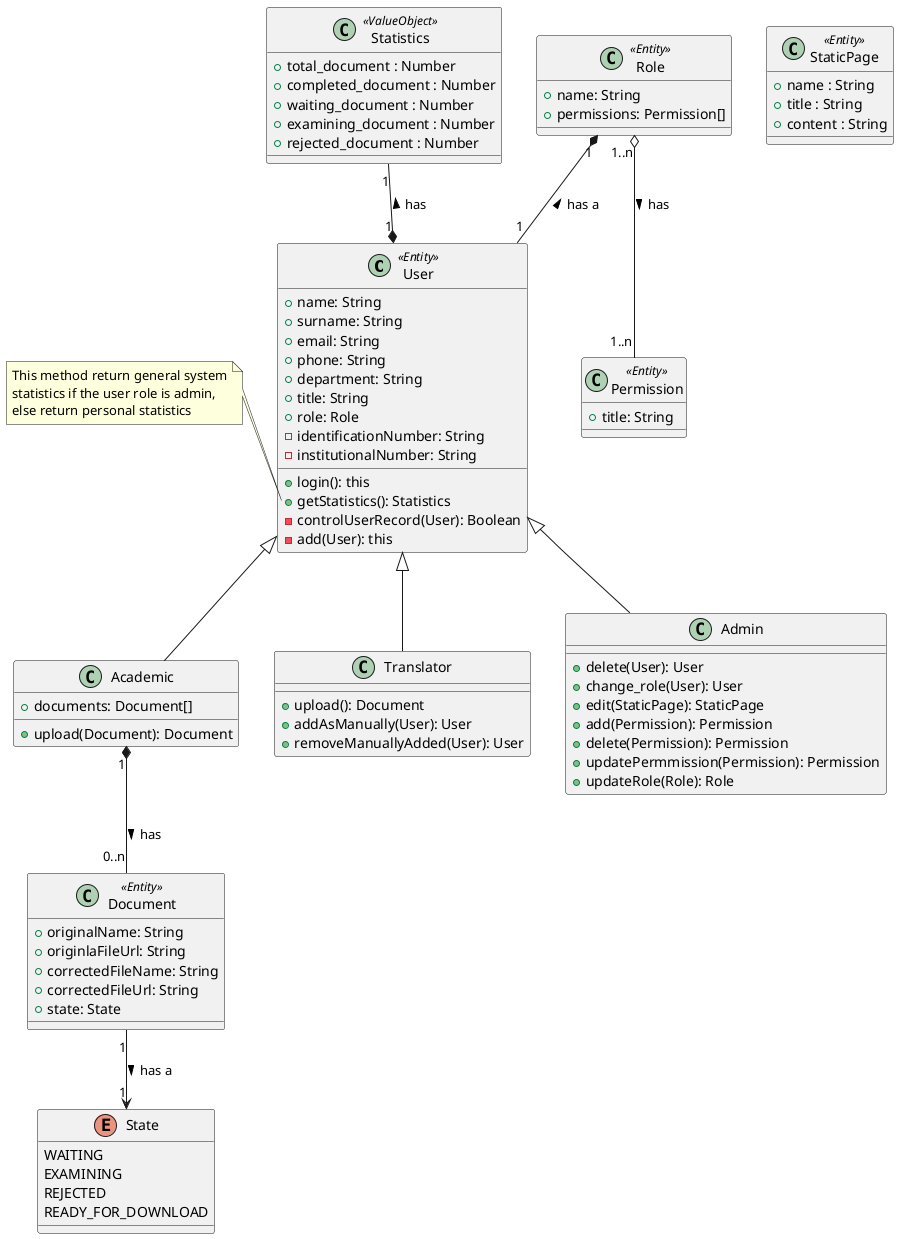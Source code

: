 @startuml ATCS

class User <<Entity>> {
  + name: String
  + surname: String
  + email: String
  + phone: String
  + department: String
  + title: String
  + role: Role
  - identificationNumber: String
  - institutionalNumber: String
  + login(): this
  + getStatistics(): Statistics
  - controlUserRecord(User): Boolean
  - add(User): this
}
note left of User::getStatistics
This method return general system
statistics if the user role is admin,
else return personal statistics
end note


class Academic {
  + documents: Document[]
  + upload(Document): Document
}

class Translator {
  + upload(): Document
  + addAsManually(User): User
  + removeManuallyAdded(User): User
}

class Admin {
  + delete(User): User
  + change_role(User): User
  + edit(StaticPage): StaticPage
  + add(Permission): Permission
  + delete(Permission): Permission
  + updatePermmission(Permission): Permission
  + updateRole(Role): Role
}

class Statistics <<ValueObject>> {
  + total_document : Number
  + completed_document : Number
  + waiting_document : Number
  + examining_document : Number
  + rejected_document : Number
}

class StaticPage <<Entity>> {
  + name : String
  + title : String
  + content : String
}

class Document <<Entity>> {
  + originalName: String
  + originlaFileUrl: String
  + correctedFileName: String
  + correctedFileUrl: String
  + state: State
}

class Role <<Entity>> {
  + name: String
  + permissions: Permission[]
}

class Permission <<Entity>> {
  + title: String
}

enum State {
  WAITING
  EXAMINING
  REJECTED
  READY_FOR_DOWNLOAD
}


Academic -up-|> User
Translator -up-|> User
Admin -up-|> User
Academic "1" *-- "0..n" Document : has >
Document "1" --> "1" State : has a >
Role "1" *-- "1" User : has a <
Role "1..n" o-- "1..n" Permission : has >
User "1" *-up- "1" Statistics : has >


@enduml
